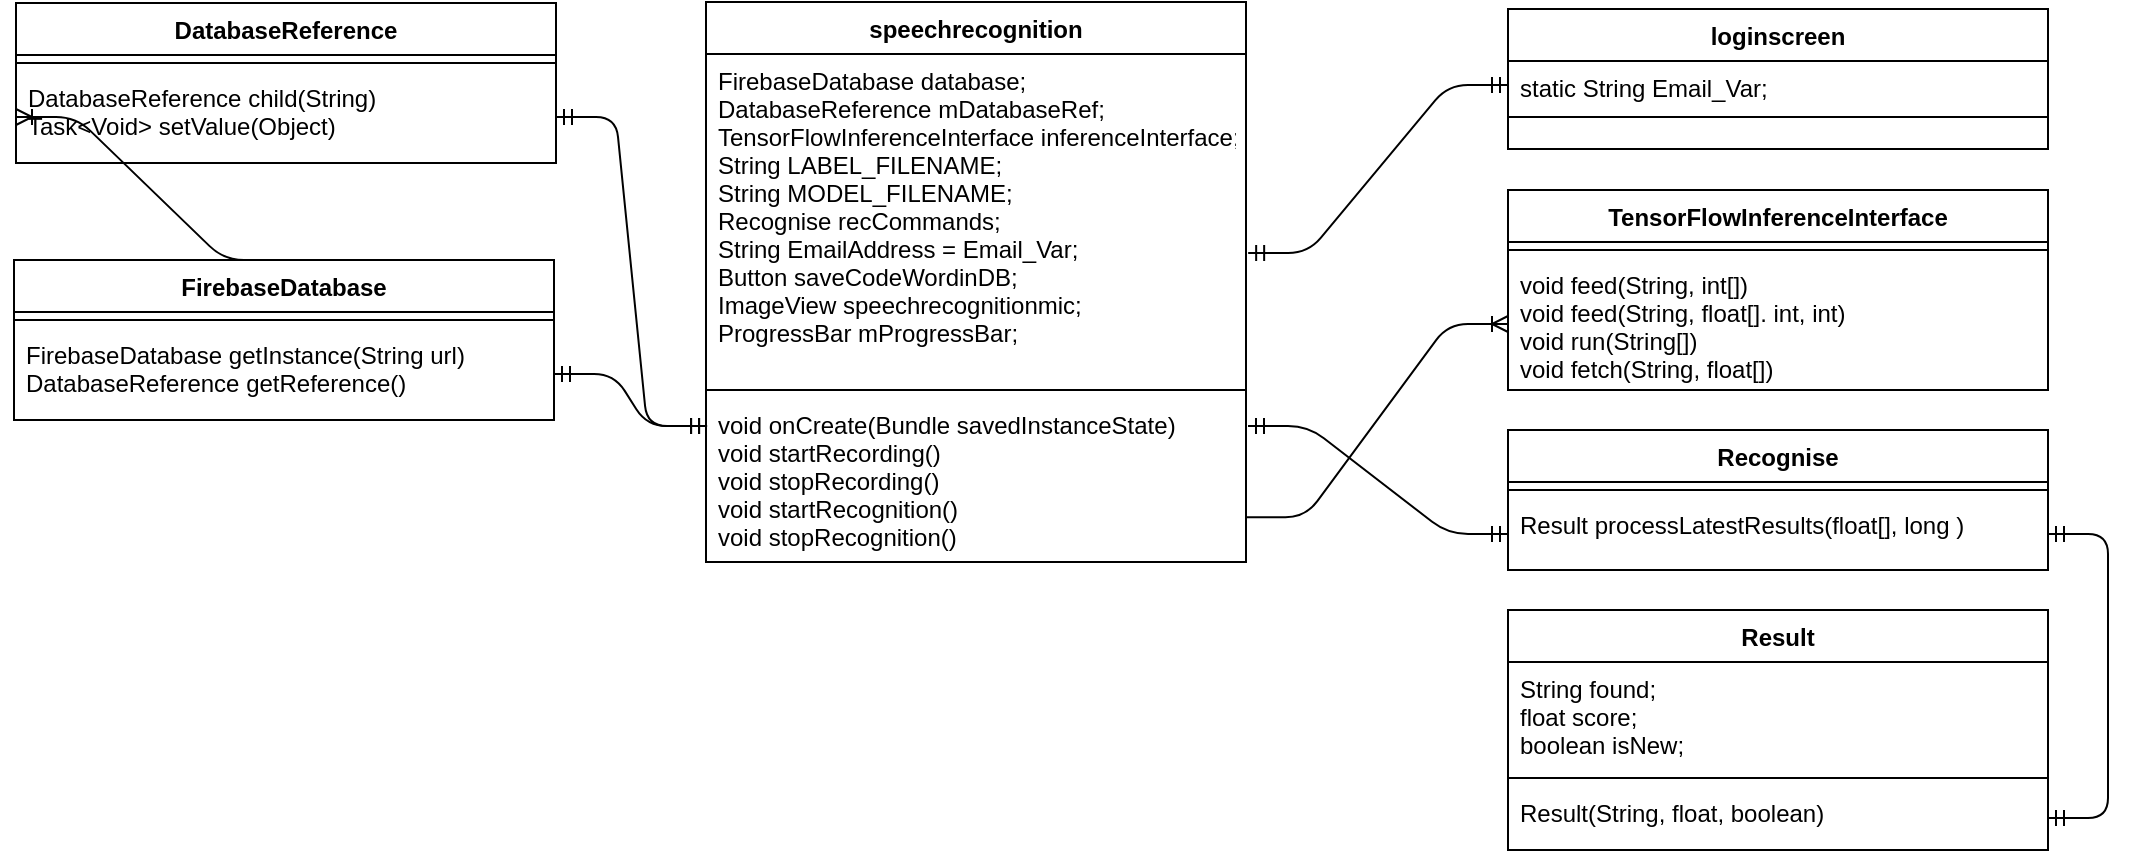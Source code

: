 <mxfile version="10.6.1" type="github"><diagram id="nFE7PELeraREN96mmkqW" name="Page-1"><mxGraphModel dx="1837" dy="533" grid="1" gridSize="10" guides="1" tooltips="1" connect="1" arrows="1" fold="1" page="1" pageScale="1" pageWidth="827" pageHeight="1169" math="0" shadow="0"><root><mxCell id="0"/><mxCell id="1" parent="0"/><mxCell id="w-bZMf6kcNZ6vp8Qcfx1-1" value="speechrecognition" style="swimlane;fontStyle=1;align=center;verticalAlign=top;childLayout=stackLayout;horizontal=1;startSize=26;horizontalStack=0;resizeParent=1;resizeParentMax=0;resizeLast=0;collapsible=1;marginBottom=0;" vertex="1" parent="1"><mxGeometry x="-81" y="60" width="270" height="280" as="geometry"/></mxCell><mxCell id="w-bZMf6kcNZ6vp8Qcfx1-2" value="FirebaseDatabase database;&#10;DatabaseReference mDatabaseRef;&#10;TensorFlowInferenceInterface inferenceInterface;&#10;String LABEL_FILENAME;&#10;String MODEL_FILENAME;&#10;Recognise recCommands;&#10;String EmailAddress = Email_Var;&#10;Button saveCodeWordinDB;&#10;ImageView speechrecognitionmic;&#10;ProgressBar mProgressBar;&#10;" style="text;strokeColor=none;fillColor=none;align=left;verticalAlign=top;spacingLeft=4;spacingRight=4;overflow=hidden;rotatable=0;points=[[0,0.5],[1,0.5]];portConstraint=eastwest;" vertex="1" parent="w-bZMf6kcNZ6vp8Qcfx1-1"><mxGeometry y="26" width="270" height="164" as="geometry"/></mxCell><mxCell id="w-bZMf6kcNZ6vp8Qcfx1-3" value="" style="line;strokeWidth=1;fillColor=none;align=left;verticalAlign=middle;spacingTop=-1;spacingLeft=3;spacingRight=3;rotatable=0;labelPosition=right;points=[];portConstraint=eastwest;" vertex="1" parent="w-bZMf6kcNZ6vp8Qcfx1-1"><mxGeometry y="190" width="270" height="8" as="geometry"/></mxCell><mxCell id="w-bZMf6kcNZ6vp8Qcfx1-4" value="void onCreate(Bundle savedInstanceState)&#10;void startRecording()&#10;void stopRecording()&#10;void startRecognition()&#10;void stopRecognition()&#10;&#10;" style="text;strokeColor=none;fillColor=none;align=left;verticalAlign=top;spacingLeft=4;spacingRight=4;overflow=hidden;rotatable=0;points=[[0,0.5],[1,0.5]];portConstraint=eastwest;" vertex="1" parent="w-bZMf6kcNZ6vp8Qcfx1-1"><mxGeometry y="198" width="270" height="82" as="geometry"/></mxCell><mxCell id="w-bZMf6kcNZ6vp8Qcfx1-8" value="loginscreen" style="swimlane;fontStyle=1;align=center;verticalAlign=top;childLayout=stackLayout;horizontal=1;startSize=26;horizontalStack=0;resizeParent=1;resizeParentMax=0;resizeLast=0;collapsible=1;marginBottom=0;" vertex="1" parent="1"><mxGeometry x="320" y="63.5" width="270" height="70" as="geometry"/></mxCell><mxCell id="w-bZMf6kcNZ6vp8Qcfx1-9" value="static String Email_Var;" style="text;strokeColor=none;fillColor=none;align=left;verticalAlign=top;spacingLeft=4;spacingRight=4;overflow=hidden;rotatable=0;points=[[0,0.5],[1,0.5]];portConstraint=eastwest;" vertex="1" parent="w-bZMf6kcNZ6vp8Qcfx1-8"><mxGeometry y="26" width="270" height="24" as="geometry"/></mxCell><mxCell id="w-bZMf6kcNZ6vp8Qcfx1-10" value="" style="line;strokeWidth=1;fillColor=none;align=left;verticalAlign=middle;spacingTop=-1;spacingLeft=3;spacingRight=3;rotatable=0;labelPosition=right;points=[];portConstraint=eastwest;" vertex="1" parent="w-bZMf6kcNZ6vp8Qcfx1-8"><mxGeometry y="50" width="270" height="8" as="geometry"/></mxCell><mxCell id="w-bZMf6kcNZ6vp8Qcfx1-11" value="&#10;" style="text;strokeColor=none;fillColor=none;align=left;verticalAlign=top;spacingLeft=4;spacingRight=4;overflow=hidden;rotatable=0;points=[[0,0.5],[1,0.5]];portConstraint=eastwest;" vertex="1" parent="w-bZMf6kcNZ6vp8Qcfx1-8"><mxGeometry y="58" width="270" height="12" as="geometry"/></mxCell><mxCell id="w-bZMf6kcNZ6vp8Qcfx1-12" value="DatabaseReference" style="swimlane;fontStyle=1;align=center;verticalAlign=top;childLayout=stackLayout;horizontal=1;startSize=26;horizontalStack=0;resizeParent=1;resizeParentMax=0;resizeLast=0;collapsible=1;marginBottom=0;" vertex="1" parent="1"><mxGeometry x="-426" y="60.5" width="270" height="80" as="geometry"/></mxCell><mxCell id="w-bZMf6kcNZ6vp8Qcfx1-14" value="" style="line;strokeWidth=1;fillColor=none;align=left;verticalAlign=middle;spacingTop=-1;spacingLeft=3;spacingRight=3;rotatable=0;labelPosition=right;points=[];portConstraint=eastwest;" vertex="1" parent="w-bZMf6kcNZ6vp8Qcfx1-12"><mxGeometry y="26" width="270" height="8" as="geometry"/></mxCell><mxCell id="w-bZMf6kcNZ6vp8Qcfx1-15" value="DatabaseReference child(String)&#10;Task&lt;Void&gt; setValue(Object)" style="text;strokeColor=none;fillColor=none;align=left;verticalAlign=top;spacingLeft=4;spacingRight=4;overflow=hidden;rotatable=0;points=[[0,0.5],[1,0.5]];portConstraint=eastwest;" vertex="1" parent="w-bZMf6kcNZ6vp8Qcfx1-12"><mxGeometry y="34" width="270" height="46" as="geometry"/></mxCell><mxCell id="w-bZMf6kcNZ6vp8Qcfx1-16" value="FirebaseDatabase" style="swimlane;fontStyle=1;align=center;verticalAlign=top;childLayout=stackLayout;horizontal=1;startSize=26;horizontalStack=0;resizeParent=1;resizeParentMax=0;resizeLast=0;collapsible=1;marginBottom=0;" vertex="1" parent="1"><mxGeometry x="-427" y="189" width="270" height="80" as="geometry"/></mxCell><mxCell id="w-bZMf6kcNZ6vp8Qcfx1-17" value="" style="line;strokeWidth=1;fillColor=none;align=left;verticalAlign=middle;spacingTop=-1;spacingLeft=3;spacingRight=3;rotatable=0;labelPosition=right;points=[];portConstraint=eastwest;" vertex="1" parent="w-bZMf6kcNZ6vp8Qcfx1-16"><mxGeometry y="26" width="270" height="8" as="geometry"/></mxCell><mxCell id="w-bZMf6kcNZ6vp8Qcfx1-18" value="FirebaseDatabase getInstance(String url)&#10;DatabaseReference getReference()" style="text;strokeColor=none;fillColor=none;align=left;verticalAlign=top;spacingLeft=4;spacingRight=4;overflow=hidden;rotatable=0;points=[[0,0.5],[1,0.5]];portConstraint=eastwest;" vertex="1" parent="w-bZMf6kcNZ6vp8Qcfx1-16"><mxGeometry y="34" width="270" height="46" as="geometry"/></mxCell><mxCell id="w-bZMf6kcNZ6vp8Qcfx1-20" value="TensorFlowInferenceInterface" style="swimlane;fontStyle=1;align=center;verticalAlign=top;childLayout=stackLayout;horizontal=1;startSize=26;horizontalStack=0;resizeParent=1;resizeParentMax=0;resizeLast=0;collapsible=1;marginBottom=0;" vertex="1" parent="1"><mxGeometry x="320" y="154" width="270" height="100" as="geometry"/></mxCell><mxCell id="w-bZMf6kcNZ6vp8Qcfx1-21" value="" style="line;strokeWidth=1;fillColor=none;align=left;verticalAlign=middle;spacingTop=-1;spacingLeft=3;spacingRight=3;rotatable=0;labelPosition=right;points=[];portConstraint=eastwest;" vertex="1" parent="w-bZMf6kcNZ6vp8Qcfx1-20"><mxGeometry y="26" width="270" height="8" as="geometry"/></mxCell><mxCell id="w-bZMf6kcNZ6vp8Qcfx1-22" value="void feed(String, int[])&#10;void feed(String, float[]. int, int)&#10;void run(String[])&#10;void fetch(String, float[])&#10;" style="text;strokeColor=none;fillColor=none;align=left;verticalAlign=top;spacingLeft=4;spacingRight=4;overflow=hidden;rotatable=0;points=[[0,0.5],[1,0.5]];portConstraint=eastwest;" vertex="1" parent="w-bZMf6kcNZ6vp8Qcfx1-20"><mxGeometry y="34" width="270" height="66" as="geometry"/></mxCell><mxCell id="w-bZMf6kcNZ6vp8Qcfx1-31" value="Result" style="swimlane;fontStyle=1;align=center;verticalAlign=top;childLayout=stackLayout;horizontal=1;startSize=26;horizontalStack=0;resizeParent=1;resizeParentMax=0;resizeLast=0;collapsible=1;marginBottom=0;" vertex="1" parent="1"><mxGeometry x="320" y="364" width="270" height="120" as="geometry"/></mxCell><mxCell id="w-bZMf6kcNZ6vp8Qcfx1-32" value="String found;&#10;float score;&#10;boolean isNew;" style="text;strokeColor=none;fillColor=none;align=left;verticalAlign=top;spacingLeft=4;spacingRight=4;overflow=hidden;rotatable=0;points=[[0,0.5],[1,0.5]];portConstraint=eastwest;" vertex="1" parent="w-bZMf6kcNZ6vp8Qcfx1-31"><mxGeometry y="26" width="270" height="54" as="geometry"/></mxCell><mxCell id="w-bZMf6kcNZ6vp8Qcfx1-33" value="" style="line;strokeWidth=1;fillColor=none;align=left;verticalAlign=middle;spacingTop=-1;spacingLeft=3;spacingRight=3;rotatable=0;labelPosition=right;points=[];portConstraint=eastwest;" vertex="1" parent="w-bZMf6kcNZ6vp8Qcfx1-31"><mxGeometry y="80" width="270" height="8" as="geometry"/></mxCell><mxCell id="w-bZMf6kcNZ6vp8Qcfx1-34" value="Result(String, float, boolean)" style="text;strokeColor=none;fillColor=none;align=left;verticalAlign=top;spacingLeft=4;spacingRight=4;overflow=hidden;rotatable=0;points=[[0,0.5],[1,0.5]];portConstraint=eastwest;" vertex="1" parent="w-bZMf6kcNZ6vp8Qcfx1-31"><mxGeometry y="88" width="270" height="32" as="geometry"/></mxCell><mxCell id="w-bZMf6kcNZ6vp8Qcfx1-35" value="" style="edgeStyle=entityRelationEdgeStyle;fontSize=12;html=1;endArrow=ERmandOne;startArrow=ERmandOne;entryX=0;entryY=0.5;entryDx=0;entryDy=0;exitX=1.004;exitY=0.607;exitDx=0;exitDy=0;exitPerimeter=0;" edge="1" parent="1" source="w-bZMf6kcNZ6vp8Qcfx1-2" target="w-bZMf6kcNZ6vp8Qcfx1-9"><mxGeometry width="100" height="100" relative="1" as="geometry"><mxPoint x="380" y="240" as="sourcePoint"/><mxPoint x="480" y="140" as="targetPoint"/></mxGeometry></mxCell><mxCell id="w-bZMf6kcNZ6vp8Qcfx1-38" value="" style="edgeStyle=entityRelationEdgeStyle;fontSize=12;html=1;endArrow=ERoneToMany;exitX=0.999;exitY=0.727;exitDx=0;exitDy=0;entryX=0;entryY=0.5;entryDx=0;entryDy=0;exitPerimeter=0;" edge="1" parent="1" source="w-bZMf6kcNZ6vp8Qcfx1-4" target="w-bZMf6kcNZ6vp8Qcfx1-22"><mxGeometry width="100" height="100" relative="1" as="geometry"><mxPoint x="350" y="400" as="sourcePoint"/><mxPoint x="450" y="300" as="targetPoint"/></mxGeometry></mxCell><mxCell id="w-bZMf6kcNZ6vp8Qcfx1-48" value="" style="edgeStyle=entityRelationEdgeStyle;fontSize=12;html=1;endArrow=ERmandOne;startArrow=ERmandOne;exitX=1;exitY=0.5;exitDx=0;exitDy=0;" edge="1" parent="1" source="w-bZMf6kcNZ6vp8Qcfx1-25" target="w-bZMf6kcNZ6vp8Qcfx1-34"><mxGeometry width="100" height="100" relative="1" as="geometry"><mxPoint x="10" y="690" as="sourcePoint"/><mxPoint x="40" y="864" as="targetPoint"/></mxGeometry></mxCell><mxCell id="w-bZMf6kcNZ6vp8Qcfx1-50" value="" style="edgeStyle=entityRelationEdgeStyle;fontSize=12;html=1;endArrow=ERmandOne;startArrow=ERmandOne;entryX=0;entryY=0.5;entryDx=0;entryDy=0;" edge="1" parent="1" target="w-bZMf6kcNZ6vp8Qcfx1-25"><mxGeometry width="100" height="100" relative="1" as="geometry"><mxPoint x="190" y="272" as="sourcePoint"/><mxPoint x="410" y="380" as="targetPoint"/></mxGeometry></mxCell><mxCell id="w-bZMf6kcNZ6vp8Qcfx1-23" value="Recognise" style="swimlane;fontStyle=1;align=center;verticalAlign=top;childLayout=stackLayout;horizontal=1;startSize=26;horizontalStack=0;resizeParent=1;resizeParentMax=0;resizeLast=0;collapsible=1;marginBottom=0;" vertex="1" parent="1"><mxGeometry x="320" y="274" width="270" height="70" as="geometry"/></mxCell><mxCell id="w-bZMf6kcNZ6vp8Qcfx1-24" value="" style="line;strokeWidth=1;fillColor=none;align=left;verticalAlign=middle;spacingTop=-1;spacingLeft=3;spacingRight=3;rotatable=0;labelPosition=right;points=[];portConstraint=eastwest;" vertex="1" parent="w-bZMf6kcNZ6vp8Qcfx1-23"><mxGeometry y="26" width="270" height="8" as="geometry"/></mxCell><mxCell id="w-bZMf6kcNZ6vp8Qcfx1-25" value="Result processLatestResults(float[], long )" style="text;strokeColor=none;fillColor=none;align=left;verticalAlign=top;spacingLeft=4;spacingRight=4;overflow=hidden;rotatable=0;points=[[0,0.5],[1,0.5]];portConstraint=eastwest;" vertex="1" parent="w-bZMf6kcNZ6vp8Qcfx1-23"><mxGeometry y="34" width="270" height="36" as="geometry"/></mxCell><mxCell id="w-bZMf6kcNZ6vp8Qcfx1-55" value="" style="edgeStyle=entityRelationEdgeStyle;fontSize=12;html=1;endArrow=ERmandOne;startArrow=ERmandOne;exitX=1;exitY=0.5;exitDx=0;exitDy=0;entryX=0.002;entryY=0.171;entryDx=0;entryDy=0;entryPerimeter=0;" edge="1" parent="1" source="w-bZMf6kcNZ6vp8Qcfx1-18" target="w-bZMf6kcNZ6vp8Qcfx1-4"><mxGeometry width="100" height="100" relative="1" as="geometry"><mxPoint x="-144" y="245" as="sourcePoint"/><mxPoint x="-83" y="296" as="targetPoint"/></mxGeometry></mxCell><mxCell id="w-bZMf6kcNZ6vp8Qcfx1-57" value="" style="edgeStyle=entityRelationEdgeStyle;fontSize=12;html=1;endArrow=ERmandOne;startArrow=ERmandOne;entryX=0.002;entryY=0.171;entryDx=0;entryDy=0;exitX=1;exitY=0.5;exitDx=0;exitDy=0;entryPerimeter=0;" edge="1" parent="1" source="w-bZMf6kcNZ6vp8Qcfx1-15" target="w-bZMf6kcNZ6vp8Qcfx1-4"><mxGeometry width="100" height="100" relative="1" as="geometry"><mxPoint x="-260" y="410" as="sourcePoint"/><mxPoint x="-160" y="310" as="targetPoint"/></mxGeometry></mxCell><mxCell id="w-bZMf6kcNZ6vp8Qcfx1-58" value="" style="edgeStyle=entityRelationEdgeStyle;fontSize=12;html=1;endArrow=ERoneToMany;entryX=0;entryY=0.5;entryDx=0;entryDy=0;exitX=0.5;exitY=0;exitDx=0;exitDy=0;" edge="1" parent="1" source="w-bZMf6kcNZ6vp8Qcfx1-16" target="w-bZMf6kcNZ6vp8Qcfx1-15"><mxGeometry width="100" height="100" relative="1" as="geometry"><mxPoint x="-490" y="119" as="sourcePoint"/><mxPoint x="-150" y="290" as="targetPoint"/></mxGeometry></mxCell></root></mxGraphModel></diagram></mxfile>